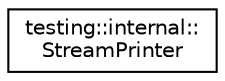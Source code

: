 digraph "类继承关系图"
{
  edge [fontname="Helvetica",fontsize="10",labelfontname="Helvetica",labelfontsize="10"];
  node [fontname="Helvetica",fontsize="10",shape=record];
  rankdir="LR";
  Node0 [label="testing::internal::\lStreamPrinter",height=0.2,width=0.4,color="black", fillcolor="white", style="filled",URL="$structtesting_1_1internal_1_1_stream_printer.html"];
}
